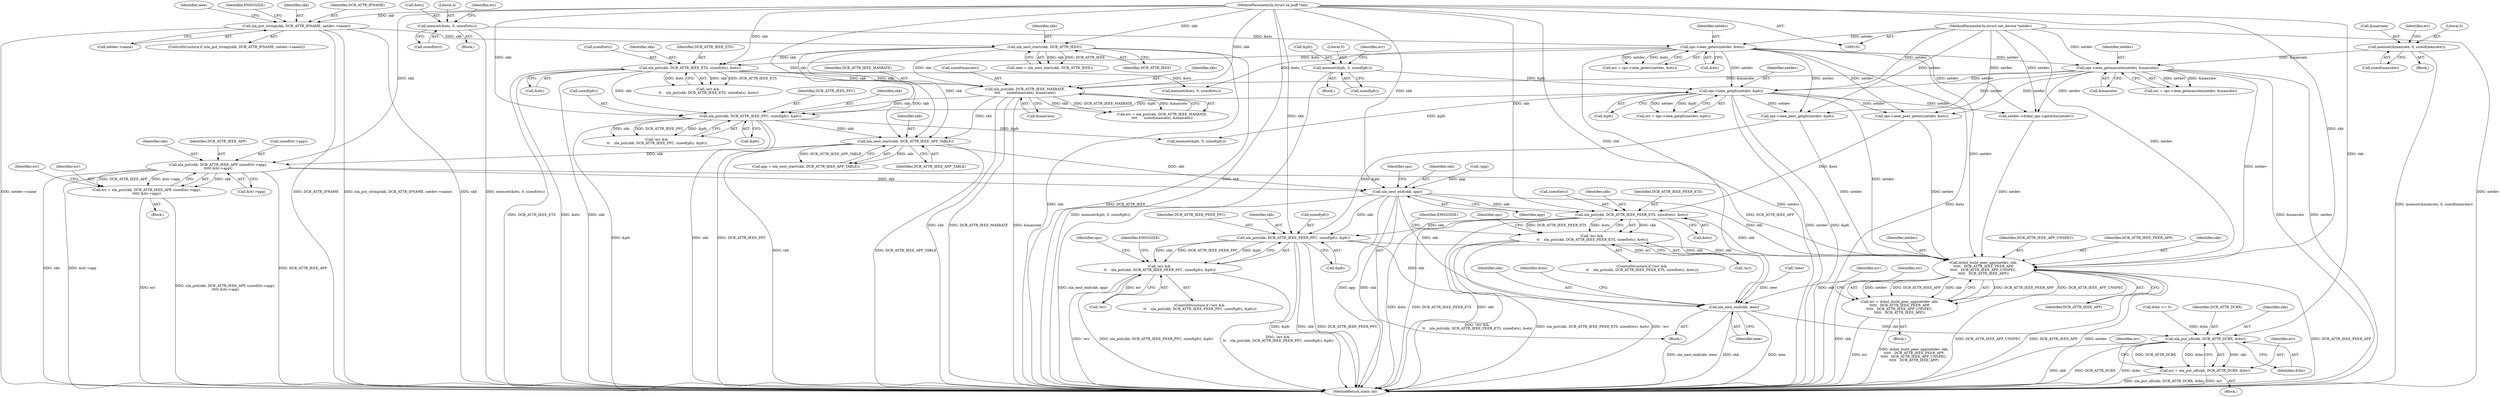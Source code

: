 digraph "0_linux_29cd8ae0e1a39e239a3a7b67da1986add1199fc0_1@pointer" {
"1000263" [label="(Call,nla_put(skb, DCB_ATTR_IEEE_APP, sizeof(itr->app),\n\t\t\t\t\t &itr->app))"];
"1000239" [label="(Call,nla_nest_start(skb, DCB_ATTR_IEEE_APP_TABLE))"];
"1000193" [label="(Call,nla_put(skb, DCB_ATTR_IEEE_MAXRATE,\n\t\t\t\t      sizeof(maxrate), &maxrate))"];
"1000159" [label="(Call,nla_put(skb, DCB_ATTR_IEEE_ETS, sizeof(ets), &ets))"];
"1000128" [label="(Call,nla_nest_start(skb, DCB_ATTR_IEEE))"];
"1000117" [label="(Call,nla_put_string(skb, DCB_ATTR_IFNAME, netdev->name))"];
"1000102" [label="(MethodParameterIn,struct sk_buff *skb)"];
"1000151" [label="(Call,ops->ieee_getets(netdev, &ets))"];
"1000103" [label="(MethodParameterIn,struct net_device *netdev)"];
"1000143" [label="(Call,memset(&ets, 0, sizeof(ets)))"];
"1000183" [label="(Call,ops->ieee_getmaxrate(netdev, &maxrate))"];
"1000175" [label="(Call,memset(&maxrate, 0, sizeof(maxrate)))"];
"1000227" [label="(Call,nla_put(skb, DCB_ATTR_IEEE_PFC, sizeof(pfc), &pfc))"];
"1000219" [label="(Call,ops->ieee_getpfc(netdev, &pfc))"];
"1000211" [label="(Call,memset(&pfc, 0, sizeof(pfc)))"];
"1000261" [label="(Call,err = nla_put(skb, DCB_ATTR_IEEE_APP, sizeof(itr->app),\n\t\t\t\t\t &itr->app))"];
"1000301" [label="(Call,nla_nest_end(skb, app))"];
"1000326" [label="(Call,nla_put(skb, DCB_ATTR_IEEE_PEER_ETS, sizeof(ets), &ets))"];
"1000323" [label="(Call,!err &&\n \t\t    nla_put(skb, DCB_ATTR_IEEE_PEER_ETS, sizeof(ets), &ets))"];
"1000358" [label="(Call,nla_put(skb, DCB_ATTR_IEEE_PEER_PFC, sizeof(pfc), &pfc))"];
"1000355" [label="(Call,!err &&\n \t\t    nla_put(skb, DCB_ATTR_IEEE_PEER_PFC, sizeof(pfc), &pfc))"];
"1000379" [label="(Call,dcbnl_build_peer_app(netdev, skb,\n\t\t\t\t\t   DCB_ATTR_IEEE_PEER_APP,\n\t\t\t\t\t   DCB_ATTR_IEEE_APP_UNSPEC,\n\t\t\t\t\t   DCB_ATTR_IEEE_APP))"];
"1000377" [label="(Call,err = dcbnl_build_peer_app(netdev, skb,\n\t\t\t\t\t   DCB_ATTR_IEEE_PEER_APP,\n\t\t\t\t\t   DCB_ATTR_IEEE_APP_UNSPEC,\n\t\t\t\t\t   DCB_ATTR_IEEE_APP))"];
"1000390" [label="(Call,nla_nest_end(skb, ieee))"];
"1000400" [label="(Call,nla_put_u8(skb, DCB_ATTR_DCBX, dcbx))"];
"1000398" [label="(Call,err = nla_put_u8(skb, DCB_ATTR_DCBX, dcbx))"];
"1000129" [label="(Identifier,skb)"];
"1000116" [label="(ControlStructure,if (nla_put_string(skb, DCB_ATTR_IFNAME, netdev->name)))"];
"1000376" [label="(Block,)"];
"1000118" [label="(Identifier,skb)"];
"1000198" [label="(Call,&maxrate)"];
"1000182" [label="(Identifier,err)"];
"1000402" [label="(Identifier,DCB_ATTR_DCBX)"];
"1000221" [label="(Call,&pfc)"];
"1000209" [label="(Block,)"];
"1000128" [label="(Call,nla_nest_start(skb, DCB_ATTR_IEEE))"];
"1000338" [label="(Identifier,ops)"];
"1000119" [label="(Identifier,DCB_ATTR_IFNAME)"];
"1000395" [label="(Identifier,dcbx)"];
"1000386" [label="(Identifier,err)"];
"1000195" [label="(Identifier,DCB_ATTR_IEEE_MAXRATE)"];
"1000173" [label="(Block,)"];
"1000241" [label="(Identifier,DCB_ATTR_IEEE_APP_TABLE)"];
"1000164" [label="(Call,&ets)"];
"1000120" [label="(Call,netdev->name)"];
"1000175" [label="(Call,memset(&maxrate, 0, sizeof(maxrate)))"];
"1000355" [label="(Call,!err &&\n \t\t    nla_put(skb, DCB_ATTR_IEEE_PEER_PFC, sizeof(pfc), &pfc))"];
"1000212" [label="(Call,&pfc)"];
"1000178" [label="(Literal,0)"];
"1000243" [label="(Call,!app)"];
"1000363" [label="(Call,&pfc)"];
"1000301" [label="(Call,nla_nest_end(skb, app))"];
"1000219" [label="(Call,ops->ieee_getpfc(netdev, &pfc))"];
"1000383" [label="(Identifier,DCB_ATTR_IEEE_APP_UNSPEC)"];
"1000146" [label="(Literal,0)"];
"1000390" [label="(Call,nla_nest_end(skb, ieee))"];
"1000399" [label="(Identifier,err)"];
"1000392" [label="(Identifier,ieee)"];
"1000230" [label="(Call,sizeof(pfc))"];
"1000214" [label="(Literal,0)"];
"1000306" [label="(Identifier,ops)"];
"1000160" [label="(Identifier,skb)"];
"1000382" [label="(Identifier,DCB_ATTR_IEEE_PEER_APP)"];
"1000310" [label="(Call,memset(&ets, 0, sizeof(ets)))"];
"1000143" [label="(Call,memset(&ets, 0, sizeof(ets)))"];
"1000326" [label="(Call,nla_put(skb, DCB_ATTR_IEEE_PEER_ETS, sizeof(ets), &ets))"];
"1000324" [label="(Call,!err)"];
"1000356" [label="(Call,!err)"];
"1000104" [label="(Block,)"];
"1000371" [label="(Identifier,ops)"];
"1000405" [label="(Identifier,err)"];
"1000126" [label="(Call,ieee = nla_nest_start(skb, DCB_ATTR_IEEE))"];
"1000150" [label="(Identifier,err)"];
"1000161" [label="(Identifier,DCB_ATTR_IEEE_ETS)"];
"1000229" [label="(Identifier,DCB_ATTR_IEEE_PFC)"];
"1000379" [label="(Call,dcbnl_build_peer_app(netdev, skb,\n\t\t\t\t\t   DCB_ATTR_IEEE_PEER_APP,\n\t\t\t\t\t   DCB_ATTR_IEEE_APP_UNSPEC,\n\t\t\t\t\t   DCB_ATTR_IEEE_APP))"];
"1000196" [label="(Call,sizeof(maxrate))"];
"1000179" [label="(Call,sizeof(maxrate))"];
"1000211" [label="(Call,memset(&pfc, 0, sizeof(pfc)))"];
"1000102" [label="(MethodParameterIn,struct sk_buff *skb)"];
"1000183" [label="(Call,ops->ieee_getmaxrate(netdev, &maxrate))"];
"1000318" [label="(Call,ops->ieee_peer_getets(netdev, &ets))"];
"1000218" [label="(Identifier,err)"];
"1000264" [label="(Identifier,skb)"];
"1000354" [label="(ControlStructure,if (!err &&\n \t\t    nla_put(skb, DCB_ATTR_IEEE_PEER_PFC, sizeof(pfc), &pfc)))"];
"1000227" [label="(Call,nla_put(skb, DCB_ATTR_IEEE_PFC, sizeof(pfc), &pfc))"];
"1000265" [label="(Identifier,DCB_ATTR_IEEE_APP)"];
"1000302" [label="(Identifier,skb)"];
"1000162" [label="(Call,sizeof(ets))"];
"1000263" [label="(Call,nla_put(skb, DCB_ATTR_IEEE_APP, sizeof(itr->app),\n\t\t\t\t\t &itr->app))"];
"1000127" [label="(Identifier,ieee)"];
"1000151" [label="(Call,ops->ieee_getets(netdev, &ets))"];
"1000403" [label="(Identifier,dcbx)"];
"1000185" [label="(Call,&maxrate)"];
"1000262" [label="(Identifier,err)"];
"1000401" [label="(Identifier,skb)"];
"1000220" [label="(Identifier,netdev)"];
"1000224" [label="(Call,!err &&\n \t\t    nla_put(skb, DCB_ATTR_IEEE_PFC, sizeof(pfc), &pfc))"];
"1000270" [label="(Call,&itr->app)"];
"1000397" [label="(Block,)"];
"1000228" [label="(Identifier,skb)"];
"1000239" [label="(Call,nla_nest_start(skb, DCB_ATTR_IEEE_APP_TABLE))"];
"1000176" [label="(Call,&maxrate)"];
"1000411" [label="(MethodReturn,static int)"];
"1000378" [label="(Identifier,err)"];
"1000359" [label="(Identifier,skb)"];
"1000184" [label="(Identifier,netdev)"];
"1000130" [label="(Identifier,DCB_ATTR_IEEE)"];
"1000125" [label="(Identifier,EMSGSIZE)"];
"1000331" [label="(Call,&ets)"];
"1000191" [label="(Call,err = nla_put(skb, DCB_ATTR_IEEE_MAXRATE,\n\t\t\t\t      sizeof(maxrate), &maxrate))"];
"1000103" [label="(MethodParameterIn,struct net_device *netdev)"];
"1000335" [label="(Identifier,EMSGSIZE)"];
"1000381" [label="(Identifier,skb)"];
"1000275" [label="(Identifier,err)"];
"1000380" [label="(Identifier,netdev)"];
"1000367" [label="(Identifier,EMSGSIZE)"];
"1000291" [label="(Call,netdev->dcbnl_ops->getdcbx(netdev))"];
"1000329" [label="(Call,sizeof(ets))"];
"1000260" [label="(Block,)"];
"1000181" [label="(Call,err = ops->ieee_getmaxrate(netdev, &maxrate))"];
"1000240" [label="(Identifier,skb)"];
"1000394" [label="(Call,dcbx >= 0)"];
"1000358" [label="(Call,nla_put(skb, DCB_ATTR_IEEE_PEER_PFC, sizeof(pfc), &pfc))"];
"1000303" [label="(Identifier,app)"];
"1000350" [label="(Call,ops->ieee_peer_getpfc(netdev, &pfc))"];
"1000342" [label="(Call,memset(&pfc, 0, sizeof(pfc)))"];
"1000217" [label="(Call,err = ops->ieee_getpfc(netdev, &pfc))"];
"1000149" [label="(Call,err = ops->ieee_getets(netdev, &ets))"];
"1000322" [label="(ControlStructure,if (!err &&\n \t\t    nla_put(skb, DCB_ATTR_IEEE_PEER_ETS, sizeof(ets), &ets)))"];
"1000194" [label="(Identifier,skb)"];
"1000153" [label="(Call,&ets)"];
"1000152" [label="(Identifier,netdev)"];
"1000327" [label="(Identifier,skb)"];
"1000132" [label="(Call,!ieee)"];
"1000141" [label="(Block,)"];
"1000193" [label="(Call,nla_put(skb, DCB_ATTR_IEEE_MAXRATE,\n\t\t\t\t      sizeof(maxrate), &maxrate))"];
"1000117" [label="(Call,nla_put_string(skb, DCB_ATTR_IFNAME, netdev->name))"];
"1000361" [label="(Call,sizeof(pfc))"];
"1000377" [label="(Call,err = dcbnl_build_peer_app(netdev, skb,\n\t\t\t\t\t   DCB_ATTR_IEEE_PEER_APP,\n\t\t\t\t\t   DCB_ATTR_IEEE_APP_UNSPEC,\n\t\t\t\t\t   DCB_ATTR_IEEE_APP))"];
"1000156" [label="(Call,!err &&\n \t\t    nla_put(skb, DCB_ATTR_IEEE_ETS, sizeof(ets), &ets))"];
"1000391" [label="(Identifier,skb)"];
"1000159" [label="(Call,nla_put(skb, DCB_ATTR_IEEE_ETS, sizeof(ets), &ets))"];
"1000328" [label="(Identifier,DCB_ATTR_IEEE_PEER_ETS)"];
"1000323" [label="(Call,!err &&\n \t\t    nla_put(skb, DCB_ATTR_IEEE_PEER_ETS, sizeof(ets), &ets))"];
"1000261" [label="(Call,err = nla_put(skb, DCB_ATTR_IEEE_APP, sizeof(itr->app),\n\t\t\t\t\t &itr->app))"];
"1000232" [label="(Call,&pfc)"];
"1000237" [label="(Call,app = nla_nest_start(skb, DCB_ATTR_IEEE_APP_TABLE))"];
"1000360" [label="(Identifier,DCB_ATTR_IEEE_PEER_PFC)"];
"1000144" [label="(Call,&ets)"];
"1000384" [label="(Identifier,DCB_ATTR_IEEE_APP)"];
"1000398" [label="(Call,err = nla_put_u8(skb, DCB_ATTR_DCBX, dcbx))"];
"1000266" [label="(Call,sizeof(itr->app))"];
"1000215" [label="(Call,sizeof(pfc))"];
"1000147" [label="(Call,sizeof(ets))"];
"1000400" [label="(Call,nla_put_u8(skb, DCB_ATTR_DCBX, dcbx))"];
"1000263" -> "1000261"  [label="AST: "];
"1000263" -> "1000270"  [label="CFG: "];
"1000264" -> "1000263"  [label="AST: "];
"1000265" -> "1000263"  [label="AST: "];
"1000266" -> "1000263"  [label="AST: "];
"1000270" -> "1000263"  [label="AST: "];
"1000261" -> "1000263"  [label="CFG: "];
"1000263" -> "1000411"  [label="DDG: DCB_ATTR_IEEE_APP"];
"1000263" -> "1000411"  [label="DDG: skb"];
"1000263" -> "1000411"  [label="DDG: &itr->app"];
"1000263" -> "1000261"  [label="DDG: skb"];
"1000263" -> "1000261"  [label="DDG: DCB_ATTR_IEEE_APP"];
"1000263" -> "1000261"  [label="DDG: &itr->app"];
"1000239" -> "1000263"  [label="DDG: skb"];
"1000102" -> "1000263"  [label="DDG: skb"];
"1000263" -> "1000301"  [label="DDG: skb"];
"1000263" -> "1000379"  [label="DDG: DCB_ATTR_IEEE_APP"];
"1000239" -> "1000237"  [label="AST: "];
"1000239" -> "1000241"  [label="CFG: "];
"1000240" -> "1000239"  [label="AST: "];
"1000241" -> "1000239"  [label="AST: "];
"1000237" -> "1000239"  [label="CFG: "];
"1000239" -> "1000411"  [label="DDG: skb"];
"1000239" -> "1000411"  [label="DDG: DCB_ATTR_IEEE_APP_TABLE"];
"1000239" -> "1000237"  [label="DDG: skb"];
"1000239" -> "1000237"  [label="DDG: DCB_ATTR_IEEE_APP_TABLE"];
"1000193" -> "1000239"  [label="DDG: skb"];
"1000128" -> "1000239"  [label="DDG: skb"];
"1000159" -> "1000239"  [label="DDG: skb"];
"1000227" -> "1000239"  [label="DDG: skb"];
"1000102" -> "1000239"  [label="DDG: skb"];
"1000239" -> "1000301"  [label="DDG: skb"];
"1000193" -> "1000191"  [label="AST: "];
"1000193" -> "1000198"  [label="CFG: "];
"1000194" -> "1000193"  [label="AST: "];
"1000195" -> "1000193"  [label="AST: "];
"1000196" -> "1000193"  [label="AST: "];
"1000198" -> "1000193"  [label="AST: "];
"1000191" -> "1000193"  [label="CFG: "];
"1000193" -> "1000411"  [label="DDG: skb"];
"1000193" -> "1000411"  [label="DDG: DCB_ATTR_IEEE_MAXRATE"];
"1000193" -> "1000411"  [label="DDG: &maxrate"];
"1000193" -> "1000191"  [label="DDG: skb"];
"1000193" -> "1000191"  [label="DDG: DCB_ATTR_IEEE_MAXRATE"];
"1000193" -> "1000191"  [label="DDG: &maxrate"];
"1000159" -> "1000193"  [label="DDG: skb"];
"1000128" -> "1000193"  [label="DDG: skb"];
"1000102" -> "1000193"  [label="DDG: skb"];
"1000183" -> "1000193"  [label="DDG: &maxrate"];
"1000193" -> "1000227"  [label="DDG: skb"];
"1000159" -> "1000156"  [label="AST: "];
"1000159" -> "1000164"  [label="CFG: "];
"1000160" -> "1000159"  [label="AST: "];
"1000161" -> "1000159"  [label="AST: "];
"1000162" -> "1000159"  [label="AST: "];
"1000164" -> "1000159"  [label="AST: "];
"1000156" -> "1000159"  [label="CFG: "];
"1000159" -> "1000411"  [label="DDG: &ets"];
"1000159" -> "1000411"  [label="DDG: skb"];
"1000159" -> "1000411"  [label="DDG: DCB_ATTR_IEEE_ETS"];
"1000159" -> "1000156"  [label="DDG: skb"];
"1000159" -> "1000156"  [label="DDG: DCB_ATTR_IEEE_ETS"];
"1000159" -> "1000156"  [label="DDG: &ets"];
"1000128" -> "1000159"  [label="DDG: skb"];
"1000102" -> "1000159"  [label="DDG: skb"];
"1000151" -> "1000159"  [label="DDG: &ets"];
"1000159" -> "1000227"  [label="DDG: skb"];
"1000159" -> "1000310"  [label="DDG: &ets"];
"1000128" -> "1000126"  [label="AST: "];
"1000128" -> "1000130"  [label="CFG: "];
"1000129" -> "1000128"  [label="AST: "];
"1000130" -> "1000128"  [label="AST: "];
"1000126" -> "1000128"  [label="CFG: "];
"1000128" -> "1000411"  [label="DDG: DCB_ATTR_IEEE"];
"1000128" -> "1000411"  [label="DDG: skb"];
"1000128" -> "1000126"  [label="DDG: skb"];
"1000128" -> "1000126"  [label="DDG: DCB_ATTR_IEEE"];
"1000117" -> "1000128"  [label="DDG: skb"];
"1000102" -> "1000128"  [label="DDG: skb"];
"1000128" -> "1000227"  [label="DDG: skb"];
"1000117" -> "1000116"  [label="AST: "];
"1000117" -> "1000120"  [label="CFG: "];
"1000118" -> "1000117"  [label="AST: "];
"1000119" -> "1000117"  [label="AST: "];
"1000120" -> "1000117"  [label="AST: "];
"1000125" -> "1000117"  [label="CFG: "];
"1000127" -> "1000117"  [label="CFG: "];
"1000117" -> "1000411"  [label="DDG: nla_put_string(skb, DCB_ATTR_IFNAME, netdev->name)"];
"1000117" -> "1000411"  [label="DDG: skb"];
"1000117" -> "1000411"  [label="DDG: netdev->name"];
"1000117" -> "1000411"  [label="DDG: DCB_ATTR_IFNAME"];
"1000102" -> "1000117"  [label="DDG: skb"];
"1000102" -> "1000101"  [label="AST: "];
"1000102" -> "1000411"  [label="DDG: skb"];
"1000102" -> "1000227"  [label="DDG: skb"];
"1000102" -> "1000301"  [label="DDG: skb"];
"1000102" -> "1000326"  [label="DDG: skb"];
"1000102" -> "1000358"  [label="DDG: skb"];
"1000102" -> "1000379"  [label="DDG: skb"];
"1000102" -> "1000390"  [label="DDG: skb"];
"1000102" -> "1000400"  [label="DDG: skb"];
"1000151" -> "1000149"  [label="AST: "];
"1000151" -> "1000153"  [label="CFG: "];
"1000152" -> "1000151"  [label="AST: "];
"1000153" -> "1000151"  [label="AST: "];
"1000149" -> "1000151"  [label="CFG: "];
"1000151" -> "1000411"  [label="DDG: netdev"];
"1000151" -> "1000411"  [label="DDG: &ets"];
"1000151" -> "1000149"  [label="DDG: netdev"];
"1000151" -> "1000149"  [label="DDG: &ets"];
"1000103" -> "1000151"  [label="DDG: netdev"];
"1000143" -> "1000151"  [label="DDG: &ets"];
"1000151" -> "1000183"  [label="DDG: netdev"];
"1000151" -> "1000219"  [label="DDG: netdev"];
"1000151" -> "1000291"  [label="DDG: netdev"];
"1000151" -> "1000310"  [label="DDG: &ets"];
"1000151" -> "1000318"  [label="DDG: netdev"];
"1000151" -> "1000350"  [label="DDG: netdev"];
"1000151" -> "1000379"  [label="DDG: netdev"];
"1000103" -> "1000101"  [label="AST: "];
"1000103" -> "1000411"  [label="DDG: netdev"];
"1000103" -> "1000183"  [label="DDG: netdev"];
"1000103" -> "1000219"  [label="DDG: netdev"];
"1000103" -> "1000291"  [label="DDG: netdev"];
"1000103" -> "1000318"  [label="DDG: netdev"];
"1000103" -> "1000350"  [label="DDG: netdev"];
"1000103" -> "1000379"  [label="DDG: netdev"];
"1000143" -> "1000141"  [label="AST: "];
"1000143" -> "1000147"  [label="CFG: "];
"1000144" -> "1000143"  [label="AST: "];
"1000146" -> "1000143"  [label="AST: "];
"1000147" -> "1000143"  [label="AST: "];
"1000150" -> "1000143"  [label="CFG: "];
"1000143" -> "1000411"  [label="DDG: memset(&ets, 0, sizeof(ets))"];
"1000183" -> "1000181"  [label="AST: "];
"1000183" -> "1000185"  [label="CFG: "];
"1000184" -> "1000183"  [label="AST: "];
"1000185" -> "1000183"  [label="AST: "];
"1000181" -> "1000183"  [label="CFG: "];
"1000183" -> "1000411"  [label="DDG: &maxrate"];
"1000183" -> "1000411"  [label="DDG: netdev"];
"1000183" -> "1000181"  [label="DDG: netdev"];
"1000183" -> "1000181"  [label="DDG: &maxrate"];
"1000175" -> "1000183"  [label="DDG: &maxrate"];
"1000183" -> "1000219"  [label="DDG: netdev"];
"1000183" -> "1000291"  [label="DDG: netdev"];
"1000183" -> "1000318"  [label="DDG: netdev"];
"1000183" -> "1000350"  [label="DDG: netdev"];
"1000183" -> "1000379"  [label="DDG: netdev"];
"1000175" -> "1000173"  [label="AST: "];
"1000175" -> "1000179"  [label="CFG: "];
"1000176" -> "1000175"  [label="AST: "];
"1000178" -> "1000175"  [label="AST: "];
"1000179" -> "1000175"  [label="AST: "];
"1000182" -> "1000175"  [label="CFG: "];
"1000175" -> "1000411"  [label="DDG: memset(&maxrate, 0, sizeof(maxrate))"];
"1000227" -> "1000224"  [label="AST: "];
"1000227" -> "1000232"  [label="CFG: "];
"1000228" -> "1000227"  [label="AST: "];
"1000229" -> "1000227"  [label="AST: "];
"1000230" -> "1000227"  [label="AST: "];
"1000232" -> "1000227"  [label="AST: "];
"1000224" -> "1000227"  [label="CFG: "];
"1000227" -> "1000411"  [label="DDG: skb"];
"1000227" -> "1000411"  [label="DDG: DCB_ATTR_IEEE_PFC"];
"1000227" -> "1000411"  [label="DDG: &pfc"];
"1000227" -> "1000224"  [label="DDG: skb"];
"1000227" -> "1000224"  [label="DDG: DCB_ATTR_IEEE_PFC"];
"1000227" -> "1000224"  [label="DDG: &pfc"];
"1000219" -> "1000227"  [label="DDG: &pfc"];
"1000227" -> "1000342"  [label="DDG: &pfc"];
"1000219" -> "1000217"  [label="AST: "];
"1000219" -> "1000221"  [label="CFG: "];
"1000220" -> "1000219"  [label="AST: "];
"1000221" -> "1000219"  [label="AST: "];
"1000217" -> "1000219"  [label="CFG: "];
"1000219" -> "1000411"  [label="DDG: &pfc"];
"1000219" -> "1000411"  [label="DDG: netdev"];
"1000219" -> "1000217"  [label="DDG: netdev"];
"1000219" -> "1000217"  [label="DDG: &pfc"];
"1000211" -> "1000219"  [label="DDG: &pfc"];
"1000219" -> "1000291"  [label="DDG: netdev"];
"1000219" -> "1000318"  [label="DDG: netdev"];
"1000219" -> "1000342"  [label="DDG: &pfc"];
"1000219" -> "1000350"  [label="DDG: netdev"];
"1000219" -> "1000379"  [label="DDG: netdev"];
"1000211" -> "1000209"  [label="AST: "];
"1000211" -> "1000215"  [label="CFG: "];
"1000212" -> "1000211"  [label="AST: "];
"1000214" -> "1000211"  [label="AST: "];
"1000215" -> "1000211"  [label="AST: "];
"1000218" -> "1000211"  [label="CFG: "];
"1000211" -> "1000411"  [label="DDG: memset(&pfc, 0, sizeof(pfc))"];
"1000261" -> "1000260"  [label="AST: "];
"1000262" -> "1000261"  [label="AST: "];
"1000275" -> "1000261"  [label="CFG: "];
"1000261" -> "1000411"  [label="DDG: nla_put(skb, DCB_ATTR_IEEE_APP, sizeof(itr->app),\n\t\t\t\t\t &itr->app)"];
"1000261" -> "1000411"  [label="DDG: err"];
"1000301" -> "1000104"  [label="AST: "];
"1000301" -> "1000303"  [label="CFG: "];
"1000302" -> "1000301"  [label="AST: "];
"1000303" -> "1000301"  [label="AST: "];
"1000306" -> "1000301"  [label="CFG: "];
"1000301" -> "1000411"  [label="DDG: app"];
"1000301" -> "1000411"  [label="DDG: nla_nest_end(skb, app)"];
"1000301" -> "1000411"  [label="DDG: skb"];
"1000243" -> "1000301"  [label="DDG: app"];
"1000301" -> "1000326"  [label="DDG: skb"];
"1000301" -> "1000358"  [label="DDG: skb"];
"1000301" -> "1000379"  [label="DDG: skb"];
"1000301" -> "1000390"  [label="DDG: skb"];
"1000326" -> "1000323"  [label="AST: "];
"1000326" -> "1000331"  [label="CFG: "];
"1000327" -> "1000326"  [label="AST: "];
"1000328" -> "1000326"  [label="AST: "];
"1000329" -> "1000326"  [label="AST: "];
"1000331" -> "1000326"  [label="AST: "];
"1000323" -> "1000326"  [label="CFG: "];
"1000326" -> "1000411"  [label="DDG: &ets"];
"1000326" -> "1000411"  [label="DDG: DCB_ATTR_IEEE_PEER_ETS"];
"1000326" -> "1000411"  [label="DDG: skb"];
"1000326" -> "1000323"  [label="DDG: skb"];
"1000326" -> "1000323"  [label="DDG: DCB_ATTR_IEEE_PEER_ETS"];
"1000326" -> "1000323"  [label="DDG: &ets"];
"1000318" -> "1000326"  [label="DDG: &ets"];
"1000326" -> "1000358"  [label="DDG: skb"];
"1000326" -> "1000379"  [label="DDG: skb"];
"1000326" -> "1000390"  [label="DDG: skb"];
"1000323" -> "1000322"  [label="AST: "];
"1000323" -> "1000324"  [label="CFG: "];
"1000324" -> "1000323"  [label="AST: "];
"1000335" -> "1000323"  [label="CFG: "];
"1000338" -> "1000323"  [label="CFG: "];
"1000323" -> "1000411"  [label="DDG: nla_put(skb, DCB_ATTR_IEEE_PEER_ETS, sizeof(ets), &ets)"];
"1000323" -> "1000411"  [label="DDG: !err"];
"1000323" -> "1000411"  [label="DDG: !err &&\n \t\t    nla_put(skb, DCB_ATTR_IEEE_PEER_ETS, sizeof(ets), &ets)"];
"1000324" -> "1000323"  [label="DDG: err"];
"1000358" -> "1000355"  [label="AST: "];
"1000358" -> "1000363"  [label="CFG: "];
"1000359" -> "1000358"  [label="AST: "];
"1000360" -> "1000358"  [label="AST: "];
"1000361" -> "1000358"  [label="AST: "];
"1000363" -> "1000358"  [label="AST: "];
"1000355" -> "1000358"  [label="CFG: "];
"1000358" -> "1000411"  [label="DDG: DCB_ATTR_IEEE_PEER_PFC"];
"1000358" -> "1000411"  [label="DDG: &pfc"];
"1000358" -> "1000411"  [label="DDG: skb"];
"1000358" -> "1000355"  [label="DDG: skb"];
"1000358" -> "1000355"  [label="DDG: DCB_ATTR_IEEE_PEER_PFC"];
"1000358" -> "1000355"  [label="DDG: &pfc"];
"1000350" -> "1000358"  [label="DDG: &pfc"];
"1000358" -> "1000379"  [label="DDG: skb"];
"1000358" -> "1000390"  [label="DDG: skb"];
"1000355" -> "1000354"  [label="AST: "];
"1000355" -> "1000356"  [label="CFG: "];
"1000356" -> "1000355"  [label="AST: "];
"1000367" -> "1000355"  [label="CFG: "];
"1000371" -> "1000355"  [label="CFG: "];
"1000355" -> "1000411"  [label="DDG: !err"];
"1000355" -> "1000411"  [label="DDG: nla_put(skb, DCB_ATTR_IEEE_PEER_PFC, sizeof(pfc), &pfc)"];
"1000355" -> "1000411"  [label="DDG: !err &&\n \t\t    nla_put(skb, DCB_ATTR_IEEE_PEER_PFC, sizeof(pfc), &pfc)"];
"1000356" -> "1000355"  [label="DDG: err"];
"1000379" -> "1000377"  [label="AST: "];
"1000379" -> "1000384"  [label="CFG: "];
"1000380" -> "1000379"  [label="AST: "];
"1000381" -> "1000379"  [label="AST: "];
"1000382" -> "1000379"  [label="AST: "];
"1000383" -> "1000379"  [label="AST: "];
"1000384" -> "1000379"  [label="AST: "];
"1000377" -> "1000379"  [label="CFG: "];
"1000379" -> "1000411"  [label="DDG: DCB_ATTR_IEEE_APP_UNSPEC"];
"1000379" -> "1000411"  [label="DDG: DCB_ATTR_IEEE_APP"];
"1000379" -> "1000411"  [label="DDG: netdev"];
"1000379" -> "1000411"  [label="DDG: DCB_ATTR_IEEE_PEER_APP"];
"1000379" -> "1000411"  [label="DDG: skb"];
"1000379" -> "1000377"  [label="DDG: DCB_ATTR_IEEE_PEER_APP"];
"1000379" -> "1000377"  [label="DDG: DCB_ATTR_IEEE_APP_UNSPEC"];
"1000379" -> "1000377"  [label="DDG: netdev"];
"1000379" -> "1000377"  [label="DDG: DCB_ATTR_IEEE_APP"];
"1000379" -> "1000377"  [label="DDG: skb"];
"1000291" -> "1000379"  [label="DDG: netdev"];
"1000350" -> "1000379"  [label="DDG: netdev"];
"1000318" -> "1000379"  [label="DDG: netdev"];
"1000379" -> "1000390"  [label="DDG: skb"];
"1000377" -> "1000376"  [label="AST: "];
"1000378" -> "1000377"  [label="AST: "];
"1000386" -> "1000377"  [label="CFG: "];
"1000377" -> "1000411"  [label="DDG: dcbnl_build_peer_app(netdev, skb,\n\t\t\t\t\t   DCB_ATTR_IEEE_PEER_APP,\n\t\t\t\t\t   DCB_ATTR_IEEE_APP_UNSPEC,\n\t\t\t\t\t   DCB_ATTR_IEEE_APP)"];
"1000377" -> "1000411"  [label="DDG: err"];
"1000390" -> "1000104"  [label="AST: "];
"1000390" -> "1000392"  [label="CFG: "];
"1000391" -> "1000390"  [label="AST: "];
"1000392" -> "1000390"  [label="AST: "];
"1000395" -> "1000390"  [label="CFG: "];
"1000390" -> "1000411"  [label="DDG: ieee"];
"1000390" -> "1000411"  [label="DDG: nla_nest_end(skb, ieee)"];
"1000390" -> "1000411"  [label="DDG: skb"];
"1000132" -> "1000390"  [label="DDG: ieee"];
"1000390" -> "1000400"  [label="DDG: skb"];
"1000400" -> "1000398"  [label="AST: "];
"1000400" -> "1000403"  [label="CFG: "];
"1000401" -> "1000400"  [label="AST: "];
"1000402" -> "1000400"  [label="AST: "];
"1000403" -> "1000400"  [label="AST: "];
"1000398" -> "1000400"  [label="CFG: "];
"1000400" -> "1000411"  [label="DDG: skb"];
"1000400" -> "1000411"  [label="DDG: DCB_ATTR_DCBX"];
"1000400" -> "1000411"  [label="DDG: dcbx"];
"1000400" -> "1000398"  [label="DDG: skb"];
"1000400" -> "1000398"  [label="DDG: DCB_ATTR_DCBX"];
"1000400" -> "1000398"  [label="DDG: dcbx"];
"1000394" -> "1000400"  [label="DDG: dcbx"];
"1000398" -> "1000397"  [label="AST: "];
"1000399" -> "1000398"  [label="AST: "];
"1000405" -> "1000398"  [label="CFG: "];
"1000398" -> "1000411"  [label="DDG: nla_put_u8(skb, DCB_ATTR_DCBX, dcbx)"];
"1000398" -> "1000411"  [label="DDG: err"];
}
